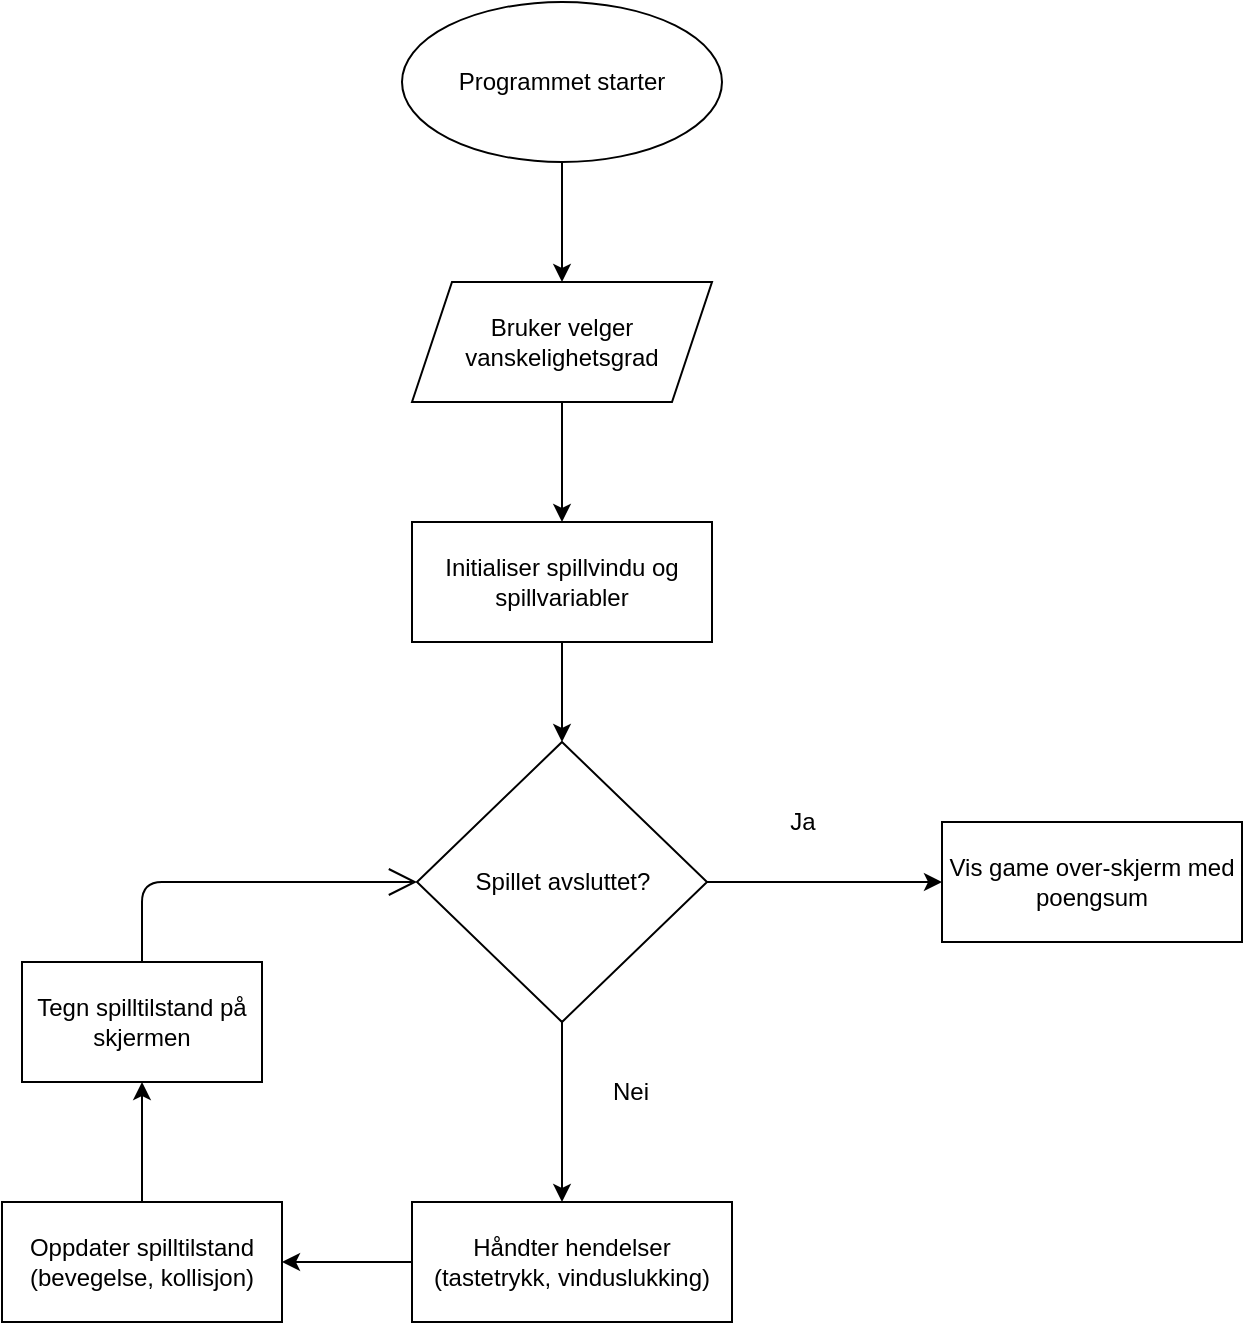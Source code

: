 <mxfile>
    <diagram id="hfB17GfDyX7J0h1tmCTT" name="Page-1">
        <mxGraphModel dx="1593" dy="809" grid="0" gridSize="10" guides="1" tooltips="1" connect="1" arrows="1" fold="1" page="1" pageScale="1" pageWidth="827" pageHeight="1169" math="0" shadow="0">
            <root>
                <mxCell id="0"/>
                <mxCell id="1" parent="0"/>
                <mxCell id="6" style="edgeStyle=none;html=1;" parent="1" source="4" edge="1">
                    <mxGeometry relative="1" as="geometry">
                        <mxPoint x="400" y="180" as="targetPoint"/>
                    </mxGeometry>
                </mxCell>
                <mxCell id="4" value="Programmet starter" style="ellipse;whiteSpace=wrap;html=1;" parent="1" vertex="1">
                    <mxGeometry x="320" y="40" width="160" height="80" as="geometry"/>
                </mxCell>
                <mxCell id="9" style="edgeStyle=none;html=1;" parent="1" source="8" edge="1">
                    <mxGeometry relative="1" as="geometry">
                        <mxPoint x="400" y="300" as="targetPoint"/>
                    </mxGeometry>
                </mxCell>
                <mxCell id="8" value="Bruker velger vanskelighetsgrad" style="shape=parallelogram;perimeter=parallelogramPerimeter;whiteSpace=wrap;html=1;fixedSize=1;" parent="1" vertex="1">
                    <mxGeometry x="325" y="180" width="150" height="60" as="geometry"/>
                </mxCell>
                <mxCell id="13" style="edgeStyle=none;html=1;" parent="1" source="11" edge="1">
                    <mxGeometry relative="1" as="geometry">
                        <mxPoint x="400" y="410" as="targetPoint"/>
                    </mxGeometry>
                </mxCell>
                <mxCell id="11" value="Initialiser spillvindu og spillvariabler" style="rounded=0;whiteSpace=wrap;html=1;" parent="1" vertex="1">
                    <mxGeometry x="325" y="300" width="150" height="60" as="geometry"/>
                </mxCell>
                <mxCell id="14" style="edgeStyle=none;html=1;" parent="1" source="12" edge="1">
                    <mxGeometry relative="1" as="geometry">
                        <mxPoint x="590" y="480" as="targetPoint"/>
                    </mxGeometry>
                </mxCell>
                <mxCell id="17" style="edgeStyle=none;html=1;" parent="1" source="12" edge="1">
                    <mxGeometry relative="1" as="geometry">
                        <mxPoint x="400" y="640" as="targetPoint"/>
                    </mxGeometry>
                </mxCell>
                <mxCell id="12" value="Spillet avsluttet?" style="rhombus;whiteSpace=wrap;html=1;" parent="1" vertex="1">
                    <mxGeometry x="327.5" y="410" width="145" height="140" as="geometry"/>
                </mxCell>
                <mxCell id="15" value="Ja" style="text;html=1;align=center;verticalAlign=middle;resizable=0;points=[];autosize=1;strokeColor=none;fillColor=none;" parent="1" vertex="1">
                    <mxGeometry x="500" y="435" width="40" height="30" as="geometry"/>
                </mxCell>
                <mxCell id="16" value="Vis game over-skjerm med poengsum" style="rounded=0;whiteSpace=wrap;html=1;" parent="1" vertex="1">
                    <mxGeometry x="590" y="450" width="150" height="60" as="geometry"/>
                </mxCell>
                <mxCell id="18" value="Nei" style="text;html=1;align=center;verticalAlign=middle;resizable=0;points=[];autosize=1;strokeColor=none;fillColor=none;" parent="1" vertex="1">
                    <mxGeometry x="414" y="570" width="40" height="30" as="geometry"/>
                </mxCell>
                <mxCell id="21" style="edgeStyle=none;html=1;" parent="1" source="19" edge="1">
                    <mxGeometry relative="1" as="geometry">
                        <mxPoint x="260" y="670" as="targetPoint"/>
                    </mxGeometry>
                </mxCell>
                <mxCell id="19" value="Håndter hendelser (tastetrykk, vinduslukking)" style="rounded=0;whiteSpace=wrap;html=1;" parent="1" vertex="1">
                    <mxGeometry x="325" y="640" width="160" height="60" as="geometry"/>
                </mxCell>
                <mxCell id="23" style="edgeStyle=none;html=1;" parent="1" source="22" edge="1">
                    <mxGeometry relative="1" as="geometry">
                        <mxPoint x="190" y="580" as="targetPoint"/>
                    </mxGeometry>
                </mxCell>
                <mxCell id="22" value="Oppdater spilltilstand (bevegelse, kollisjon)" style="rounded=0;whiteSpace=wrap;html=1;" parent="1" vertex="1">
                    <mxGeometry x="120" y="640" width="140" height="60" as="geometry"/>
                </mxCell>
                <mxCell id="24" value="Tegn spilltilstand på skjermen" style="rounded=0;whiteSpace=wrap;html=1;" parent="1" vertex="1">
                    <mxGeometry x="130" y="520" width="120" height="60" as="geometry"/>
                </mxCell>
                <mxCell id="25" value="" style="endArrow=open;endFill=1;endSize=12;html=1;exitX=0.5;exitY=0;exitDx=0;exitDy=0;entryX=0;entryY=0.5;entryDx=0;entryDy=0;" parent="1" source="24" target="12" edge="1">
                    <mxGeometry width="160" relative="1" as="geometry">
                        <mxPoint x="360" y="400" as="sourcePoint"/>
                        <mxPoint x="520" y="400" as="targetPoint"/>
                        <Array as="points">
                            <mxPoint x="190" y="480"/>
                        </Array>
                    </mxGeometry>
                </mxCell>
            </root>
        </mxGraphModel>
    </diagram>
</mxfile>